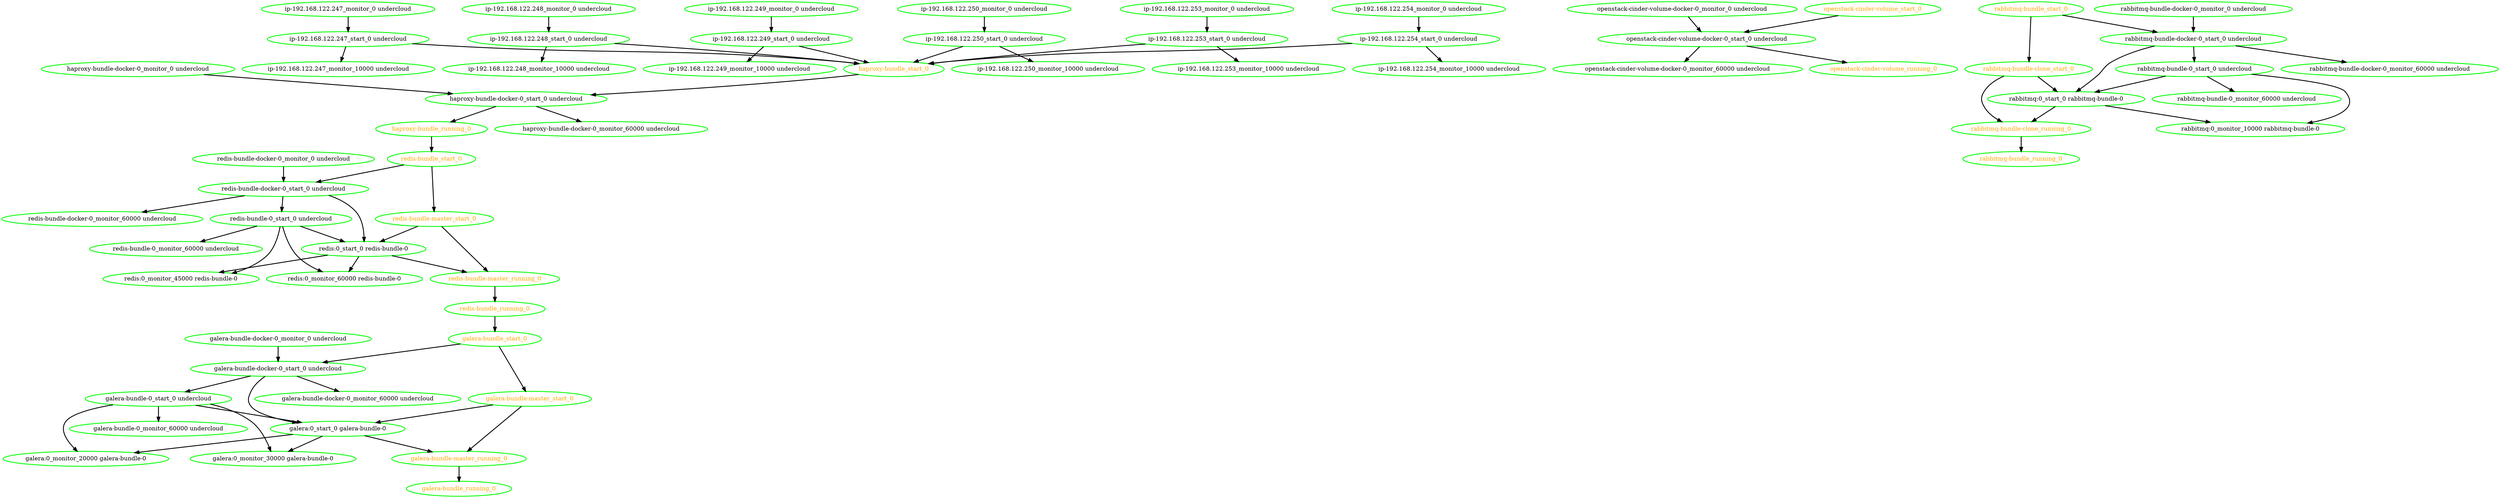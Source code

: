 digraph "g" {
"galera-bundle-0_monitor_60000 undercloud" [ style=bold color="green" fontcolor="black"]
"galera-bundle-0_start_0 undercloud" -> "galera-bundle-0_monitor_60000 undercloud" [ style = bold]
"galera-bundle-0_start_0 undercloud" -> "galera:0_monitor_20000 galera-bundle-0" [ style = bold]
"galera-bundle-0_start_0 undercloud" -> "galera:0_monitor_30000 galera-bundle-0" [ style = bold]
"galera-bundle-0_start_0 undercloud" -> "galera:0_start_0 galera-bundle-0" [ style = bold]
"galera-bundle-0_start_0 undercloud" [ style=bold color="green" fontcolor="black"]
"galera-bundle-docker-0_monitor_0 undercloud" -> "galera-bundle-docker-0_start_0 undercloud" [ style = bold]
"galera-bundle-docker-0_monitor_0 undercloud" [ style=bold color="green" fontcolor="black"]
"galera-bundle-docker-0_monitor_60000 undercloud" [ style=bold color="green" fontcolor="black"]
"galera-bundle-docker-0_start_0 undercloud" -> "galera-bundle-0_start_0 undercloud" [ style = bold]
"galera-bundle-docker-0_start_0 undercloud" -> "galera-bundle-docker-0_monitor_60000 undercloud" [ style = bold]
"galera-bundle-docker-0_start_0 undercloud" -> "galera:0_start_0 galera-bundle-0" [ style = bold]
"galera-bundle-docker-0_start_0 undercloud" [ style=bold color="green" fontcolor="black"]
"galera-bundle-master_running_0" -> "galera-bundle_running_0" [ style = bold]
"galera-bundle-master_running_0" [ style=bold color="green" fontcolor="orange"]
"galera-bundle-master_start_0" -> "galera-bundle-master_running_0" [ style = bold]
"galera-bundle-master_start_0" -> "galera:0_start_0 galera-bundle-0" [ style = bold]
"galera-bundle-master_start_0" [ style=bold color="green" fontcolor="orange"]
"galera-bundle_running_0" [ style=bold color="green" fontcolor="orange"]
"galera-bundle_start_0" -> "galera-bundle-docker-0_start_0 undercloud" [ style = bold]
"galera-bundle_start_0" -> "galera-bundle-master_start_0" [ style = bold]
"galera-bundle_start_0" [ style=bold color="green" fontcolor="orange"]
"galera:0_monitor_20000 galera-bundle-0" [ style=bold color="green" fontcolor="black"]
"galera:0_monitor_30000 galera-bundle-0" [ style=bold color="green" fontcolor="black"]
"galera:0_start_0 galera-bundle-0" -> "galera-bundle-master_running_0" [ style = bold]
"galera:0_start_0 galera-bundle-0" -> "galera:0_monitor_20000 galera-bundle-0" [ style = bold]
"galera:0_start_0 galera-bundle-0" -> "galera:0_monitor_30000 galera-bundle-0" [ style = bold]
"galera:0_start_0 galera-bundle-0" [ style=bold color="green" fontcolor="black"]
"haproxy-bundle-docker-0_monitor_0 undercloud" -> "haproxy-bundle-docker-0_start_0 undercloud" [ style = bold]
"haproxy-bundle-docker-0_monitor_0 undercloud" [ style=bold color="green" fontcolor="black"]
"haproxy-bundle-docker-0_monitor_60000 undercloud" [ style=bold color="green" fontcolor="black"]
"haproxy-bundle-docker-0_start_0 undercloud" -> "haproxy-bundle-docker-0_monitor_60000 undercloud" [ style = bold]
"haproxy-bundle-docker-0_start_0 undercloud" -> "haproxy-bundle_running_0" [ style = bold]
"haproxy-bundle-docker-0_start_0 undercloud" [ style=bold color="green" fontcolor="black"]
"haproxy-bundle_running_0" -> "redis-bundle_start_0" [ style = bold]
"haproxy-bundle_running_0" [ style=bold color="green" fontcolor="orange"]
"haproxy-bundle_start_0" -> "haproxy-bundle-docker-0_start_0 undercloud" [ style = bold]
"haproxy-bundle_start_0" [ style=bold color="green" fontcolor="orange"]
"ip-192.168.122.247_monitor_0 undercloud" -> "ip-192.168.122.247_start_0 undercloud" [ style = bold]
"ip-192.168.122.247_monitor_0 undercloud" [ style=bold color="green" fontcolor="black"]
"ip-192.168.122.247_monitor_10000 undercloud" [ style=bold color="green" fontcolor="black"]
"ip-192.168.122.247_start_0 undercloud" -> "haproxy-bundle_start_0" [ style = bold]
"ip-192.168.122.247_start_0 undercloud" -> "ip-192.168.122.247_monitor_10000 undercloud" [ style = bold]
"ip-192.168.122.247_start_0 undercloud" [ style=bold color="green" fontcolor="black"]
"ip-192.168.122.248_monitor_0 undercloud" -> "ip-192.168.122.248_start_0 undercloud" [ style = bold]
"ip-192.168.122.248_monitor_0 undercloud" [ style=bold color="green" fontcolor="black"]
"ip-192.168.122.248_monitor_10000 undercloud" [ style=bold color="green" fontcolor="black"]
"ip-192.168.122.248_start_0 undercloud" -> "haproxy-bundle_start_0" [ style = bold]
"ip-192.168.122.248_start_0 undercloud" -> "ip-192.168.122.248_monitor_10000 undercloud" [ style = bold]
"ip-192.168.122.248_start_0 undercloud" [ style=bold color="green" fontcolor="black"]
"ip-192.168.122.249_monitor_0 undercloud" -> "ip-192.168.122.249_start_0 undercloud" [ style = bold]
"ip-192.168.122.249_monitor_0 undercloud" [ style=bold color="green" fontcolor="black"]
"ip-192.168.122.249_monitor_10000 undercloud" [ style=bold color="green" fontcolor="black"]
"ip-192.168.122.249_start_0 undercloud" -> "haproxy-bundle_start_0" [ style = bold]
"ip-192.168.122.249_start_0 undercloud" -> "ip-192.168.122.249_monitor_10000 undercloud" [ style = bold]
"ip-192.168.122.249_start_0 undercloud" [ style=bold color="green" fontcolor="black"]
"ip-192.168.122.250_monitor_0 undercloud" -> "ip-192.168.122.250_start_0 undercloud" [ style = bold]
"ip-192.168.122.250_monitor_0 undercloud" [ style=bold color="green" fontcolor="black"]
"ip-192.168.122.250_monitor_10000 undercloud" [ style=bold color="green" fontcolor="black"]
"ip-192.168.122.250_start_0 undercloud" -> "haproxy-bundle_start_0" [ style = bold]
"ip-192.168.122.250_start_0 undercloud" -> "ip-192.168.122.250_monitor_10000 undercloud" [ style = bold]
"ip-192.168.122.250_start_0 undercloud" [ style=bold color="green" fontcolor="black"]
"ip-192.168.122.253_monitor_0 undercloud" -> "ip-192.168.122.253_start_0 undercloud" [ style = bold]
"ip-192.168.122.253_monitor_0 undercloud" [ style=bold color="green" fontcolor="black"]
"ip-192.168.122.253_monitor_10000 undercloud" [ style=bold color="green" fontcolor="black"]
"ip-192.168.122.253_start_0 undercloud" -> "haproxy-bundle_start_0" [ style = bold]
"ip-192.168.122.253_start_0 undercloud" -> "ip-192.168.122.253_monitor_10000 undercloud" [ style = bold]
"ip-192.168.122.253_start_0 undercloud" [ style=bold color="green" fontcolor="black"]
"ip-192.168.122.254_monitor_0 undercloud" -> "ip-192.168.122.254_start_0 undercloud" [ style = bold]
"ip-192.168.122.254_monitor_0 undercloud" [ style=bold color="green" fontcolor="black"]
"ip-192.168.122.254_monitor_10000 undercloud" [ style=bold color="green" fontcolor="black"]
"ip-192.168.122.254_start_0 undercloud" -> "haproxy-bundle_start_0" [ style = bold]
"ip-192.168.122.254_start_0 undercloud" -> "ip-192.168.122.254_monitor_10000 undercloud" [ style = bold]
"ip-192.168.122.254_start_0 undercloud" [ style=bold color="green" fontcolor="black"]
"openstack-cinder-volume-docker-0_monitor_0 undercloud" -> "openstack-cinder-volume-docker-0_start_0 undercloud" [ style = bold]
"openstack-cinder-volume-docker-0_monitor_0 undercloud" [ style=bold color="green" fontcolor="black"]
"openstack-cinder-volume-docker-0_monitor_60000 undercloud" [ style=bold color="green" fontcolor="black"]
"openstack-cinder-volume-docker-0_start_0 undercloud" -> "openstack-cinder-volume-docker-0_monitor_60000 undercloud" [ style = bold]
"openstack-cinder-volume-docker-0_start_0 undercloud" -> "openstack-cinder-volume_running_0" [ style = bold]
"openstack-cinder-volume-docker-0_start_0 undercloud" [ style=bold color="green" fontcolor="black"]
"openstack-cinder-volume_running_0" [ style=bold color="green" fontcolor="orange"]
"openstack-cinder-volume_start_0" -> "openstack-cinder-volume-docker-0_start_0 undercloud" [ style = bold]
"openstack-cinder-volume_start_0" [ style=bold color="green" fontcolor="orange"]
"rabbitmq-bundle-0_monitor_60000 undercloud" [ style=bold color="green" fontcolor="black"]
"rabbitmq-bundle-0_start_0 undercloud" -> "rabbitmq-bundle-0_monitor_60000 undercloud" [ style = bold]
"rabbitmq-bundle-0_start_0 undercloud" -> "rabbitmq:0_monitor_10000 rabbitmq-bundle-0" [ style = bold]
"rabbitmq-bundle-0_start_0 undercloud" -> "rabbitmq:0_start_0 rabbitmq-bundle-0" [ style = bold]
"rabbitmq-bundle-0_start_0 undercloud" [ style=bold color="green" fontcolor="black"]
"rabbitmq-bundle-clone_running_0" -> "rabbitmq-bundle_running_0" [ style = bold]
"rabbitmq-bundle-clone_running_0" [ style=bold color="green" fontcolor="orange"]
"rabbitmq-bundle-clone_start_0" -> "rabbitmq-bundle-clone_running_0" [ style = bold]
"rabbitmq-bundle-clone_start_0" -> "rabbitmq:0_start_0 rabbitmq-bundle-0" [ style = bold]
"rabbitmq-bundle-clone_start_0" [ style=bold color="green" fontcolor="orange"]
"rabbitmq-bundle-docker-0_monitor_0 undercloud" -> "rabbitmq-bundle-docker-0_start_0 undercloud" [ style = bold]
"rabbitmq-bundle-docker-0_monitor_0 undercloud" [ style=bold color="green" fontcolor="black"]
"rabbitmq-bundle-docker-0_monitor_60000 undercloud" [ style=bold color="green" fontcolor="black"]
"rabbitmq-bundle-docker-0_start_0 undercloud" -> "rabbitmq-bundle-0_start_0 undercloud" [ style = bold]
"rabbitmq-bundle-docker-0_start_0 undercloud" -> "rabbitmq-bundle-docker-0_monitor_60000 undercloud" [ style = bold]
"rabbitmq-bundle-docker-0_start_0 undercloud" -> "rabbitmq:0_start_0 rabbitmq-bundle-0" [ style = bold]
"rabbitmq-bundle-docker-0_start_0 undercloud" [ style=bold color="green" fontcolor="black"]
"rabbitmq-bundle_running_0" [ style=bold color="green" fontcolor="orange"]
"rabbitmq-bundle_start_0" -> "rabbitmq-bundle-clone_start_0" [ style = bold]
"rabbitmq-bundle_start_0" -> "rabbitmq-bundle-docker-0_start_0 undercloud" [ style = bold]
"rabbitmq-bundle_start_0" [ style=bold color="green" fontcolor="orange"]
"rabbitmq:0_monitor_10000 rabbitmq-bundle-0" [ style=bold color="green" fontcolor="black"]
"rabbitmq:0_start_0 rabbitmq-bundle-0" -> "rabbitmq-bundle-clone_running_0" [ style = bold]
"rabbitmq:0_start_0 rabbitmq-bundle-0" -> "rabbitmq:0_monitor_10000 rabbitmq-bundle-0" [ style = bold]
"rabbitmq:0_start_0 rabbitmq-bundle-0" [ style=bold color="green" fontcolor="black"]
"redis-bundle-0_monitor_60000 undercloud" [ style=bold color="green" fontcolor="black"]
"redis-bundle-0_start_0 undercloud" -> "redis-bundle-0_monitor_60000 undercloud" [ style = bold]
"redis-bundle-0_start_0 undercloud" -> "redis:0_monitor_45000 redis-bundle-0" [ style = bold]
"redis-bundle-0_start_0 undercloud" -> "redis:0_monitor_60000 redis-bundle-0" [ style = bold]
"redis-bundle-0_start_0 undercloud" -> "redis:0_start_0 redis-bundle-0" [ style = bold]
"redis-bundle-0_start_0 undercloud" [ style=bold color="green" fontcolor="black"]
"redis-bundle-docker-0_monitor_0 undercloud" -> "redis-bundle-docker-0_start_0 undercloud" [ style = bold]
"redis-bundle-docker-0_monitor_0 undercloud" [ style=bold color="green" fontcolor="black"]
"redis-bundle-docker-0_monitor_60000 undercloud" [ style=bold color="green" fontcolor="black"]
"redis-bundle-docker-0_start_0 undercloud" -> "redis-bundle-0_start_0 undercloud" [ style = bold]
"redis-bundle-docker-0_start_0 undercloud" -> "redis-bundle-docker-0_monitor_60000 undercloud" [ style = bold]
"redis-bundle-docker-0_start_0 undercloud" -> "redis:0_start_0 redis-bundle-0" [ style = bold]
"redis-bundle-docker-0_start_0 undercloud" [ style=bold color="green" fontcolor="black"]
"redis-bundle-master_running_0" -> "redis-bundle_running_0" [ style = bold]
"redis-bundle-master_running_0" [ style=bold color="green" fontcolor="orange"]
"redis-bundle-master_start_0" -> "redis-bundle-master_running_0" [ style = bold]
"redis-bundle-master_start_0" -> "redis:0_start_0 redis-bundle-0" [ style = bold]
"redis-bundle-master_start_0" [ style=bold color="green" fontcolor="orange"]
"redis-bundle_running_0" -> "galera-bundle_start_0" [ style = bold]
"redis-bundle_running_0" [ style=bold color="green" fontcolor="orange"]
"redis-bundle_start_0" -> "redis-bundle-docker-0_start_0 undercloud" [ style = bold]
"redis-bundle_start_0" -> "redis-bundle-master_start_0" [ style = bold]
"redis-bundle_start_0" [ style=bold color="green" fontcolor="orange"]
"redis:0_monitor_45000 redis-bundle-0" [ style=bold color="green" fontcolor="black"]
"redis:0_monitor_60000 redis-bundle-0" [ style=bold color="green" fontcolor="black"]
"redis:0_start_0 redis-bundle-0" -> "redis-bundle-master_running_0" [ style = bold]
"redis:0_start_0 redis-bundle-0" -> "redis:0_monitor_45000 redis-bundle-0" [ style = bold]
"redis:0_start_0 redis-bundle-0" -> "redis:0_monitor_60000 redis-bundle-0" [ style = bold]
"redis:0_start_0 redis-bundle-0" [ style=bold color="green" fontcolor="black"]
}
